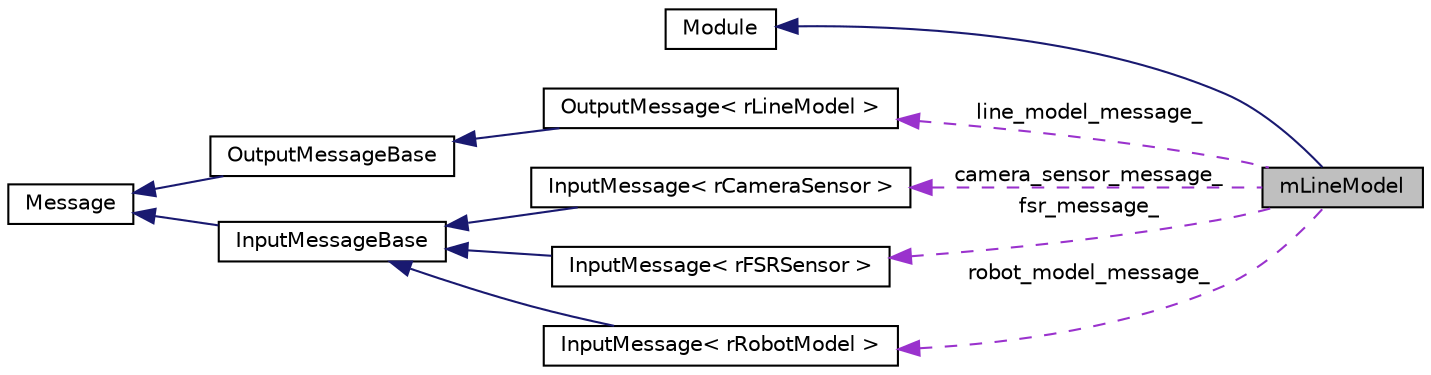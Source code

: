 digraph "mLineModel"
{
  edge [fontname="Helvetica",fontsize="10",labelfontname="Helvetica",labelfontsize="10"];
  node [fontname="Helvetica",fontsize="10",shape=record];
  rankdir="LR";
  Node2 [label="mLineModel",height=0.2,width=0.4,color="black", fillcolor="grey75", style="filled", fontcolor="black"];
  Node3 -> Node2 [dir="back",color="midnightblue",fontsize="10",style="solid",fontname="Helvetica"];
  Node3 [label="Module",height=0.2,width=0.4,color="black", fillcolor="white", style="filled",URL="$classModule.html",tooltip="Module abstract class. "];
  Node4 -> Node2 [dir="back",color="darkorchid3",fontsize="10",style="dashed",label=" line_model_message_" ,fontname="Helvetica"];
  Node4 [label="OutputMessage\< rLineModel \>",height=0.2,width=0.4,color="black", fillcolor="white", style="filled",URL="$classOutputMessage.html"];
  Node5 -> Node4 [dir="back",color="midnightblue",fontsize="10",style="solid",fontname="Helvetica"];
  Node5 [label="OutputMessageBase",height=0.2,width=0.4,color="black", fillcolor="white", style="filled",URL="$classOutputMessageBase.html",tooltip="OutputMessage of a module. "];
  Node6 -> Node5 [dir="back",color="midnightblue",fontsize="10",style="solid",fontname="Helvetica"];
  Node6 [label="Message",height=0.2,width=0.4,color="black", fillcolor="white", style="filled",URL="$classMessage.html",tooltip="Message abstract class. "];
  Node7 -> Node2 [dir="back",color="darkorchid3",fontsize="10",style="dashed",label=" camera_sensor_message_" ,fontname="Helvetica"];
  Node7 [label="InputMessage\< rCameraSensor \>",height=0.2,width=0.4,color="black", fillcolor="white", style="filled",URL="$classInputMessage.html"];
  Node8 -> Node7 [dir="back",color="midnightblue",fontsize="10",style="solid",fontname="Helvetica"];
  Node8 [label="InputMessageBase",height=0.2,width=0.4,color="black", fillcolor="white", style="filled",URL="$classInputMessageBase.html",tooltip="InputMessage of a module. "];
  Node6 -> Node8 [dir="back",color="midnightblue",fontsize="10",style="solid",fontname="Helvetica"];
  Node9 -> Node2 [dir="back",color="darkorchid3",fontsize="10",style="dashed",label=" fsr_message_" ,fontname="Helvetica"];
  Node9 [label="InputMessage\< rFSRSensor \>",height=0.2,width=0.4,color="black", fillcolor="white", style="filled",URL="$classInputMessage.html"];
  Node8 -> Node9 [dir="back",color="midnightblue",fontsize="10",style="solid",fontname="Helvetica"];
  Node10 -> Node2 [dir="back",color="darkorchid3",fontsize="10",style="dashed",label=" robot_model_message_" ,fontname="Helvetica"];
  Node10 [label="InputMessage\< rRobotModel \>",height=0.2,width=0.4,color="black", fillcolor="white", style="filled",URL="$classInputMessage.html"];
  Node8 -> Node10 [dir="back",color="midnightblue",fontsize="10",style="solid",fontname="Helvetica"];
}
